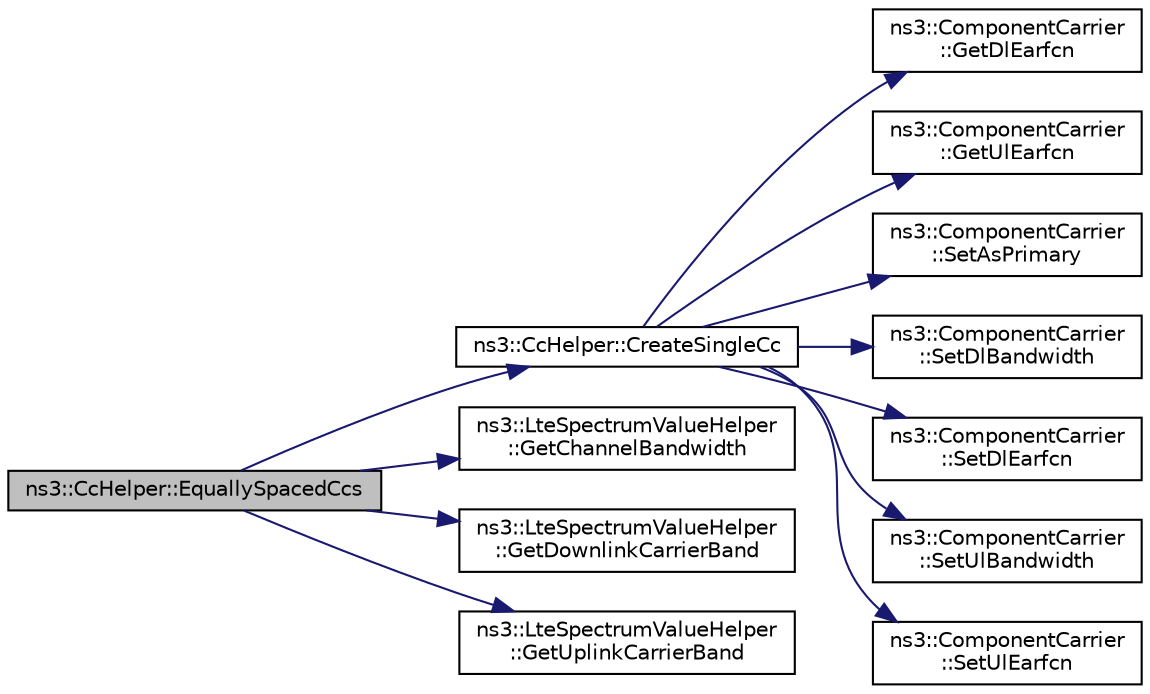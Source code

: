 digraph "ns3::CcHelper::EquallySpacedCcs"
{
 // LATEX_PDF_SIZE
  edge [fontname="Helvetica",fontsize="10",labelfontname="Helvetica",labelfontsize="10"];
  node [fontname="Helvetica",fontsize="10",shape=record];
  rankdir="LR";
  Node1 [label="ns3::CcHelper::EquallySpacedCcs",height=0.2,width=0.4,color="black", fillcolor="grey75", style="filled", fontcolor="black",tooltip="EquallySpacedCcs() create a valid std::map< uint8_t, Ptr<ComponentCarrier> > The Primary Component Ca..."];
  Node1 -> Node2 [color="midnightblue",fontsize="10",style="solid",fontname="Helvetica"];
  Node2 [label="ns3::CcHelper::CreateSingleCc",height=0.2,width=0.4,color="black", fillcolor="white", style="filled",URL="$classns3_1_1_cc_helper.html#af66bfd8af414697808a712fbb2b6b052",tooltip="Create a single component carrier."];
  Node2 -> Node3 [color="midnightblue",fontsize="10",style="solid",fontname="Helvetica"];
  Node3 [label="ns3::ComponentCarrier\l::GetDlEarfcn",height=0.2,width=0.4,color="black", fillcolor="white", style="filled",URL="$classns3_1_1_component_carrier.html#a20f33e0d00c99a21f253a617a0c5fb49",tooltip=" "];
  Node2 -> Node4 [color="midnightblue",fontsize="10",style="solid",fontname="Helvetica"];
  Node4 [label="ns3::ComponentCarrier\l::GetUlEarfcn",height=0.2,width=0.4,color="black", fillcolor="white", style="filled",URL="$classns3_1_1_component_carrier.html#aa15f0890e642f5b81c2f97773f28ef55",tooltip=" "];
  Node2 -> Node5 [color="midnightblue",fontsize="10",style="solid",fontname="Helvetica"];
  Node5 [label="ns3::ComponentCarrier\l::SetAsPrimary",height=0.2,width=0.4,color="black", fillcolor="white", style="filled",URL="$classns3_1_1_component_carrier.html#a651004130f614b9e9898ffc4ce5a67f6",tooltip="Set as primary carrier."];
  Node2 -> Node6 [color="midnightblue",fontsize="10",style="solid",fontname="Helvetica"];
  Node6 [label="ns3::ComponentCarrier\l::SetDlBandwidth",height=0.2,width=0.4,color="black", fillcolor="white", style="filled",URL="$classns3_1_1_component_carrier.html#ae338108e2cf1c200b3db32296b720a19",tooltip=" "];
  Node2 -> Node7 [color="midnightblue",fontsize="10",style="solid",fontname="Helvetica"];
  Node7 [label="ns3::ComponentCarrier\l::SetDlEarfcn",height=0.2,width=0.4,color="black", fillcolor="white", style="filled",URL="$classns3_1_1_component_carrier.html#a0871ff8b70db43af41332e6044b9e71b",tooltip=" "];
  Node2 -> Node8 [color="midnightblue",fontsize="10",style="solid",fontname="Helvetica"];
  Node8 [label="ns3::ComponentCarrier\l::SetUlBandwidth",height=0.2,width=0.4,color="black", fillcolor="white", style="filled",URL="$classns3_1_1_component_carrier.html#aaf2ca57b073f39c9b3b27d23052ce865",tooltip=" "];
  Node2 -> Node9 [color="midnightblue",fontsize="10",style="solid",fontname="Helvetica"];
  Node9 [label="ns3::ComponentCarrier\l::SetUlEarfcn",height=0.2,width=0.4,color="black", fillcolor="white", style="filled",URL="$classns3_1_1_component_carrier.html#a5dc7c10cc6ef1a3f1247cf324a14920a",tooltip=" "];
  Node1 -> Node10 [color="midnightblue",fontsize="10",style="solid",fontname="Helvetica"];
  Node10 [label="ns3::LteSpectrumValueHelper\l::GetChannelBandwidth",height=0.2,width=0.4,color="black", fillcolor="white", style="filled",URL="$classns3_1_1_lte_spectrum_value_helper.html#a6bcb6331ef0edfabeb16dea925e9a984",tooltip=" "];
  Node1 -> Node11 [color="midnightblue",fontsize="10",style="solid",fontname="Helvetica"];
  Node11 [label="ns3::LteSpectrumValueHelper\l::GetDownlinkCarrierBand",height=0.2,width=0.4,color="black", fillcolor="white", style="filled",URL="$classns3_1_1_lte_spectrum_value_helper.html#a46917f055699fdfbb0ad8195b1be154c",tooltip="Converts downlink EARFCN to corresponding LTE frequency band number."];
  Node1 -> Node12 [color="midnightblue",fontsize="10",style="solid",fontname="Helvetica"];
  Node12 [label="ns3::LteSpectrumValueHelper\l::GetUplinkCarrierBand",height=0.2,width=0.4,color="black", fillcolor="white", style="filled",URL="$classns3_1_1_lte_spectrum_value_helper.html#a434ead24a924f4416873789d0a93a43c",tooltip="Converts uplink EARFCN to corresponding LTE frequency band number."];
}
